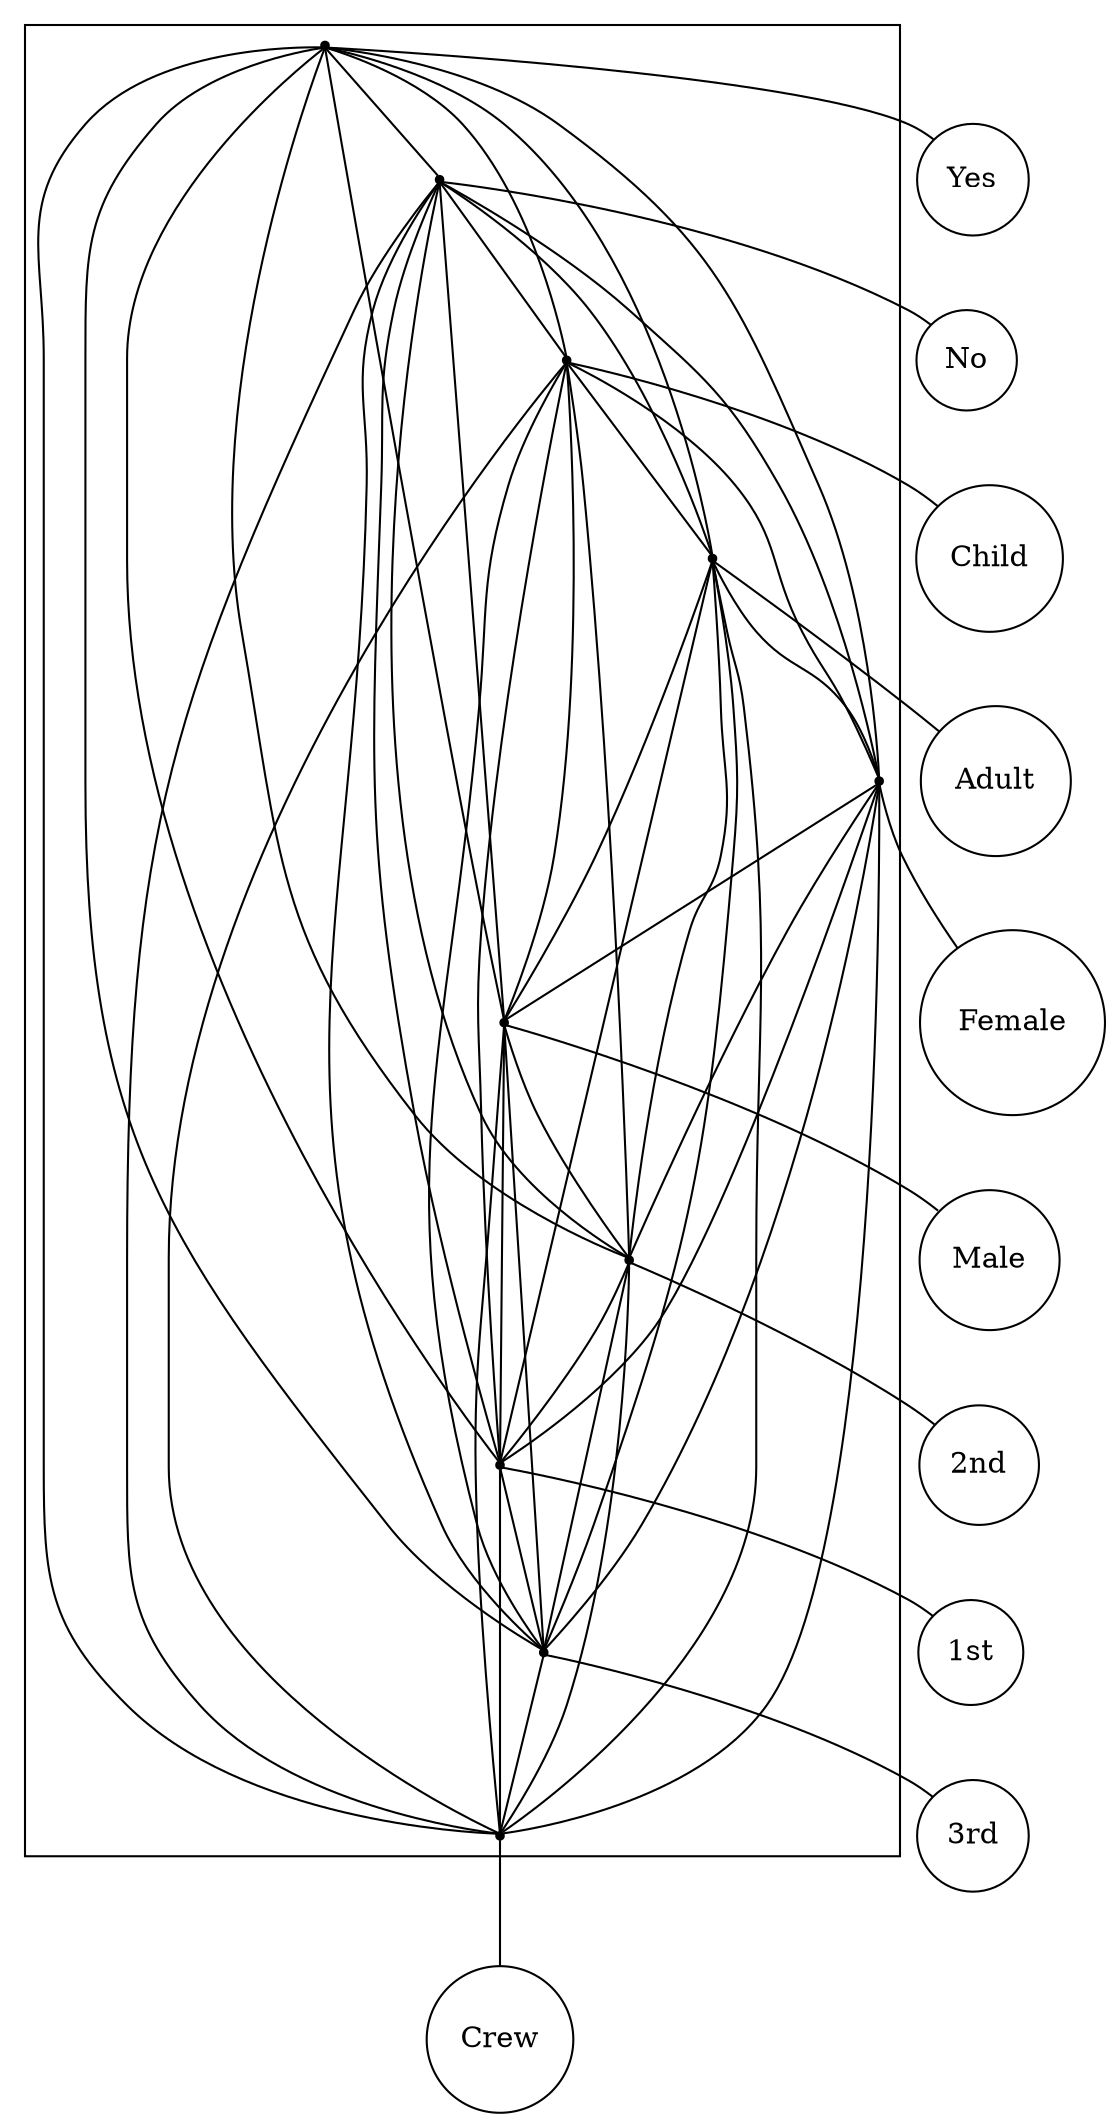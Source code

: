 strict digraph "plain_2-structure" {
compound=true;
fontname=Verdana;
fontsize=12;
newrank=true;
node [shape=circle];
Yes;
No;
Child;
Adult;
Female;
Male;
"2nd";
"1st";
"3rd";
Crew;
subgraph cluster_3rdAdult1stNoCrew2ndFemaleYesMaleChild {
node [shape=point];
s_Yes -> s_No  [arrowhead=none, color=black];
s_Yes -> s_Child  [arrowhead=none, color=black];
s_Yes -> s_Adult  [arrowhead=none, color=black];
s_Yes -> s_Female  [arrowhead=none, color=black];
s_Yes -> s_Male  [arrowhead=none, color=black];
s_Yes -> s_2nd  [arrowhead=none, color=black];
s_Yes -> s_1st  [arrowhead=none, color=black];
s_Yes -> s_3rd  [arrowhead=none, color=black];
s_Yes -> s_Crew  [arrowhead=none, color=black];
s_No -> s_Child  [arrowhead=none, color=black];
s_No -> s_Adult  [arrowhead=none, color=black];
s_No -> s_Female  [arrowhead=none, color=black];
s_No -> s_Male  [arrowhead=none, color=black];
s_No -> s_2nd  [arrowhead=none, color=black];
s_No -> s_1st  [arrowhead=none, color=black];
s_No -> s_3rd  [arrowhead=none, color=black];
s_No -> s_Crew  [arrowhead=none, color=black];
s_Child -> s_Adult  [arrowhead=none, color=black];
s_Child -> s_Female  [arrowhead=none, color=black];
s_Child -> s_Male  [arrowhead=none, color=black];
s_Child -> s_2nd  [arrowhead=none, color=black];
s_Child -> s_1st  [arrowhead=none, color=black];
s_Child -> s_3rd  [arrowhead=none, color=black];
s_Child -> s_Crew  [arrowhead=none, color=black];
s_Adult -> s_Female  [arrowhead=none, color=black];
s_Adult -> s_Male  [arrowhead=none, color=black];
s_Adult -> s_2nd  [arrowhead=none, color=black];
s_Adult -> s_1st  [arrowhead=none, color=black];
s_Adult -> s_3rd  [arrowhead=none, color=black];
s_Adult -> s_Crew  [arrowhead=none, color=black];
s_Female -> s_Male  [arrowhead=none, color=black];
s_Female -> s_2nd  [arrowhead=none, color=black];
s_Female -> s_1st  [arrowhead=none, color=black];
s_Female -> s_3rd  [arrowhead=none, color=black];
s_Female -> s_Crew  [arrowhead=none, color=black];
s_Male -> s_2nd  [arrowhead=none, color=black];
s_Male -> s_1st  [arrowhead=none, color=black];
s_Male -> s_3rd  [arrowhead=none, color=black];
s_Male -> s_Crew  [arrowhead=none, color=black];
s_2nd -> s_1st  [arrowhead=none, color=black];
s_2nd -> s_3rd  [arrowhead=none, color=black];
s_2nd -> s_Crew  [arrowhead=none, color=black];
s_1st -> s_3rd  [arrowhead=none, color=black];
s_1st -> s_Crew  [arrowhead=none, color=black];
s_3rd -> s_Crew  [arrowhead=none, color=black];
}

s_Yes -> Yes  [arrowhead=none];
s_No -> No  [arrowhead=none];
s_Child -> Child  [arrowhead=none];
s_Adult -> Adult  [arrowhead=none];
s_Female -> Female  [arrowhead=none];
s_Male -> Male  [arrowhead=none];
s_2nd -> "2nd"  [arrowhead=none];
s_1st -> "1st"  [arrowhead=none];
s_3rd -> "3rd"  [arrowhead=none];
s_Crew -> Crew  [arrowhead=none];
}
